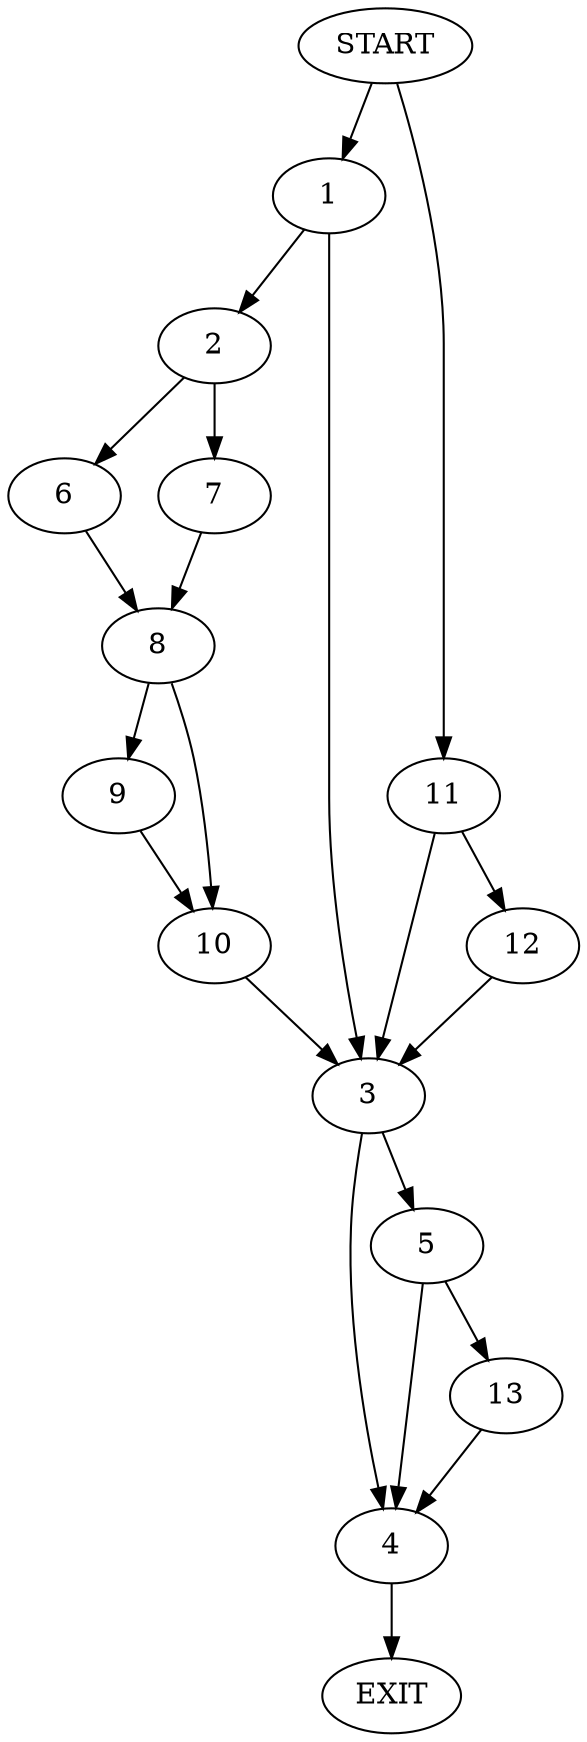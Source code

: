 digraph {
0 [label="START"]
14 [label="EXIT"]
0 -> 1
1 -> 2
1 -> 3
3 -> 4
3 -> 5
2 -> 6
2 -> 7
6 -> 8
7 -> 8
8 -> 9
8 -> 10
10 -> 3
9 -> 10
0 -> 11
11 -> 3
11 -> 12
12 -> 3
5 -> 4
5 -> 13
4 -> 14
13 -> 4
}
